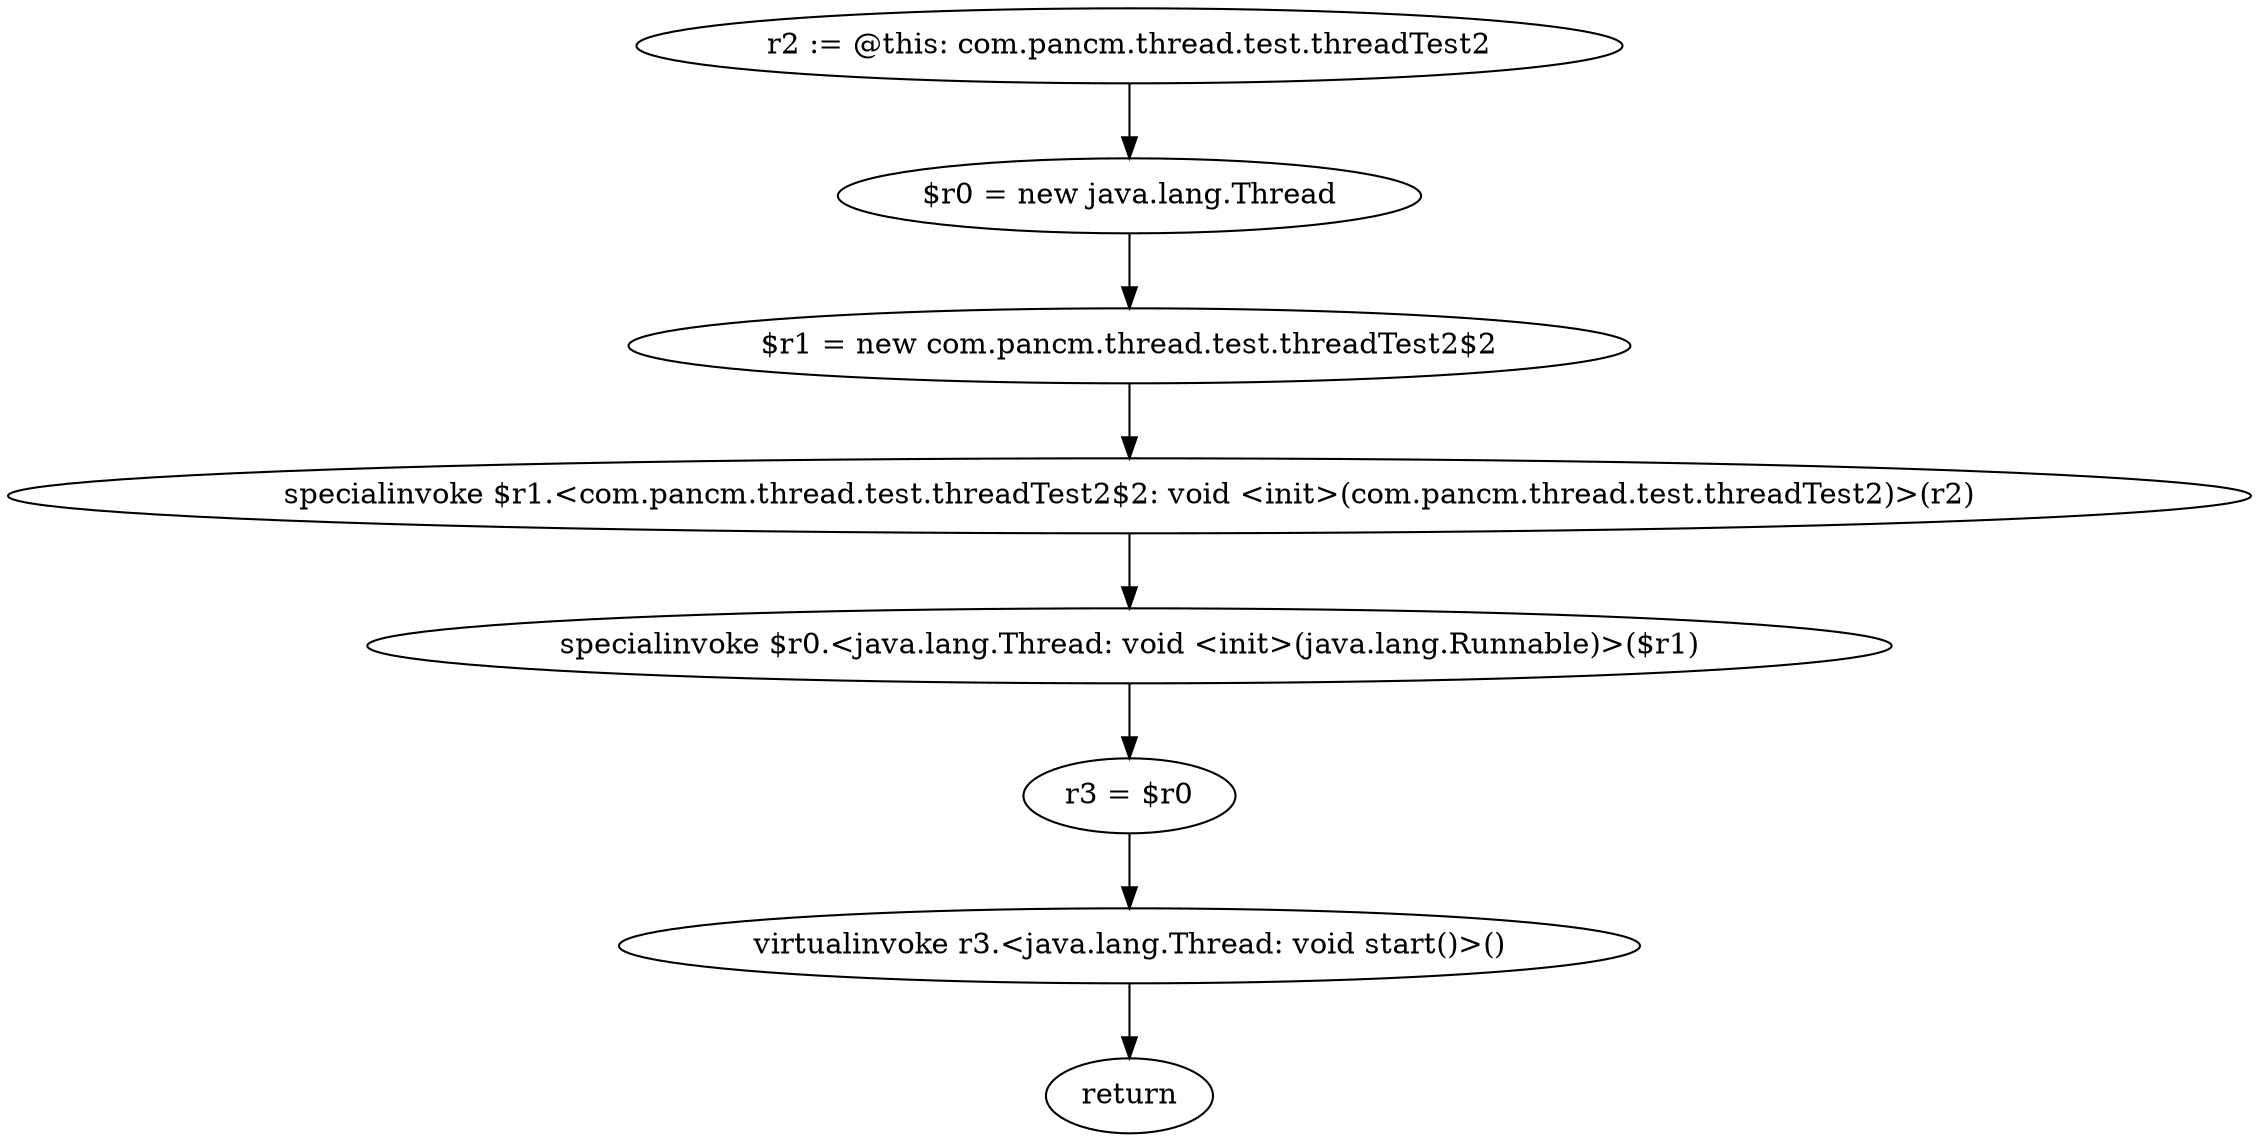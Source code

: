 digraph "unitGraph" {
    "r2 := @this: com.pancm.thread.test.threadTest2"
    "$r0 = new java.lang.Thread"
    "$r1 = new com.pancm.thread.test.threadTest2$2"
    "specialinvoke $r1.<com.pancm.thread.test.threadTest2$2: void <init>(com.pancm.thread.test.threadTest2)>(r2)"
    "specialinvoke $r0.<java.lang.Thread: void <init>(java.lang.Runnable)>($r1)"
    "r3 = $r0"
    "virtualinvoke r3.<java.lang.Thread: void start()>()"
    "return"
    "r2 := @this: com.pancm.thread.test.threadTest2"->"$r0 = new java.lang.Thread";
    "$r0 = new java.lang.Thread"->"$r1 = new com.pancm.thread.test.threadTest2$2";
    "$r1 = new com.pancm.thread.test.threadTest2$2"->"specialinvoke $r1.<com.pancm.thread.test.threadTest2$2: void <init>(com.pancm.thread.test.threadTest2)>(r2)";
    "specialinvoke $r1.<com.pancm.thread.test.threadTest2$2: void <init>(com.pancm.thread.test.threadTest2)>(r2)"->"specialinvoke $r0.<java.lang.Thread: void <init>(java.lang.Runnable)>($r1)";
    "specialinvoke $r0.<java.lang.Thread: void <init>(java.lang.Runnable)>($r1)"->"r3 = $r0";
    "r3 = $r0"->"virtualinvoke r3.<java.lang.Thread: void start()>()";
    "virtualinvoke r3.<java.lang.Thread: void start()>()"->"return";
}
